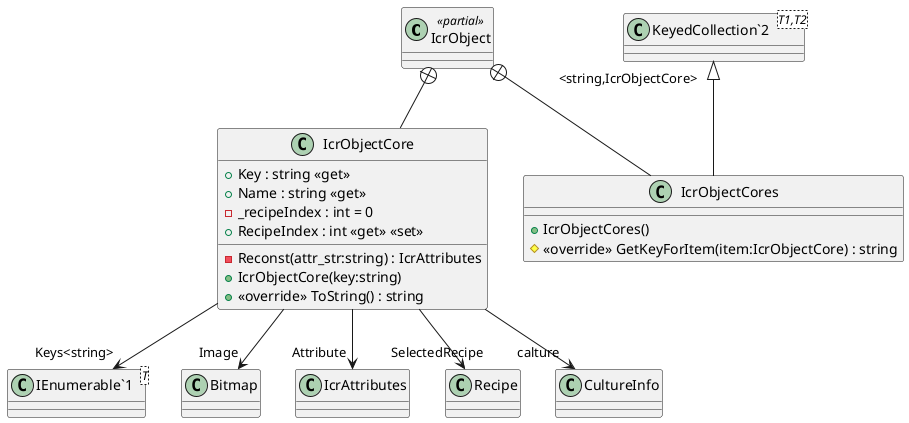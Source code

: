 @startuml
class IcrObject <<partial>> {
}
class IcrObjectCore {
    + Key : string <<get>>
    + Name : string <<get>>
    - Reconst(attr_str:string) : IcrAttributes
    + IcrObjectCore(key:string)
    - _recipeIndex : int = 0
    + RecipeIndex : int <<get>> <<set>>
    + <<override>> ToString() : string
}
class IcrObjectCores {
    + IcrObjectCores()
    # <<override>> GetKeyForItem(item:IcrObjectCore) : string
}
class "IEnumerable`1"<T> {
}
class "KeyedCollection`2"<T1,T2> {
}
IcrObject +-- IcrObjectCore
IcrObjectCore --> "Image" Bitmap
IcrObjectCore --> "Attribute" IcrAttributes
IcrObjectCore --> "SelectedRecipe" Recipe
IcrObjectCore --> "calture" CultureInfo
IcrObjectCore --> "Keys<string>" "IEnumerable`1"
IcrObject +-- IcrObjectCores
"KeyedCollection`2" "<string,IcrObjectCore>" <|-- IcrObjectCores
@enduml
